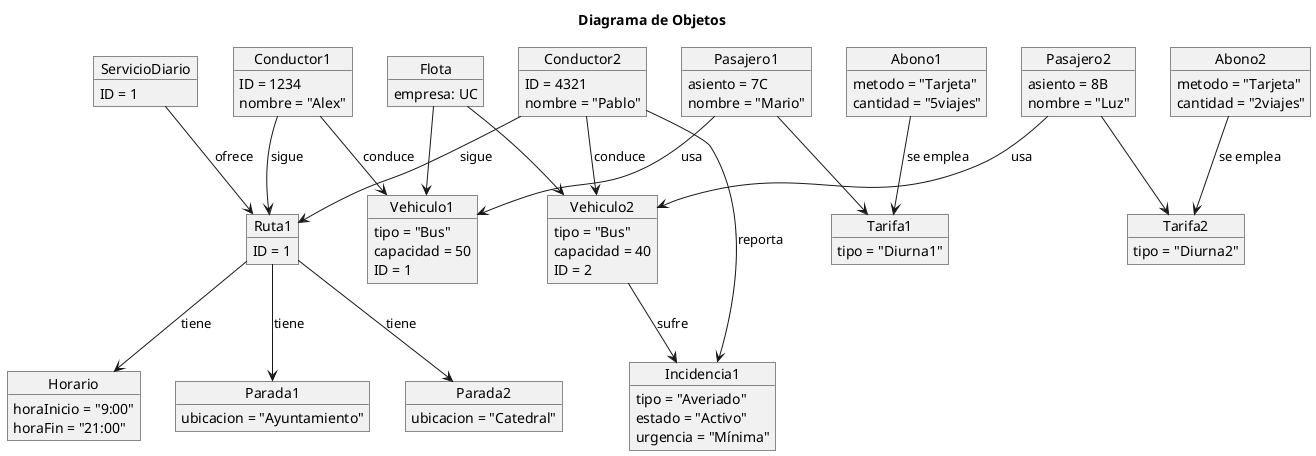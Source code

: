 @startuml
title Diagrama de Objetos

object Horario {
    horaInicio = "9:00"
    horaFin = "21:00"
}

object Ruta1 {
    ID = 1
}

object Parada1 {
    ubicacion = "Ayuntamiento"
}

object Parada2 {
    ubicacion = "Catedral"
}

object ServicioDiario {
    ID = 1
}

object Conductor1 {
    ID = 1234
    nombre = "Alex"
}

object Conductor2 {
    ID = 4321
    nombre = "Pablo"
}

object Vehiculo1 {
    tipo = "Bus"
    capacidad = 50
    ID = 1
}

object Vehiculo2 {
    tipo = "Bus"
    capacidad = 40
    ID = 2
}

object Incidencia1 {
    tipo = "Averiado"
    estado = "Activo"
    urgencia = "Mínima"
}

object Pasajero1 {
    asiento = 7C
    nombre = "Mario"
}

object Pasajero2 {
    asiento = 8B
    nombre = "Luz"
}

object Flota {
    empresa: UC 
}

object Tarifa1 {
    tipo = "Diurna1"
}

object Tarifa2 {
    tipo = "Diurna2"
}

object Abono1 {
    metodo = "Tarjeta"
    cantidad = "5viajes"
}

object Abono2 {
    metodo = "Tarjeta"
    cantidad = "2viajes"
}


Ruta1 --> Horario : tiene
Ruta1 --> Parada1 : tiene
Ruta1 --> Parada2 : tiene
ServicioDiario --> Ruta1 : ofrece
Conductor1 --> Ruta1 : sigue
Conductor2 --> Ruta1 : sigue
Conductor1 --> Vehiculo1 : conduce
Conductor2 --> Vehiculo2 : conduce
Conductor2 --> Incidencia1 : reporta
Vehiculo2 --> Incidencia1 : sufre
Pasajero1 --> Vehiculo1 : usa 
Flota --> Vehiculo1
Flota --> Vehiculo2
Pasajero1 --> Tarifa1
Abono1 --> Tarifa1 : se emplea
Pasajero2 --> Vehiculo2 : usa
Pasajero2 --> Tarifa2
Abono2 --> Tarifa2 : se emplea
@enduml
